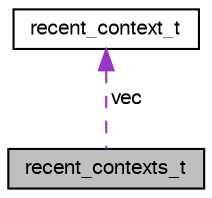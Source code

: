 digraph "recent_contexts_t"
{
  edge [fontname="FreeSans",fontsize="10",labelfontname="FreeSans",labelfontsize="10"];
  node [fontname="FreeSans",fontsize="10",shape=record];
  Node1 [label="recent_contexts_t",height=0.2,width=0.4,color="black", fillcolor="grey75", style="filled" fontcolor="black"];
  Node2 -> Node1 [dir="back",color="darkorchid3",fontsize="10",style="dashed",label=" vec" ,fontname="FreeSans"];
  Node2 [label="recent_context_t",height=0.2,width=0.4,color="black", fillcolor="white", style="filled",URL="$structrecent__context__t.html"];
}
